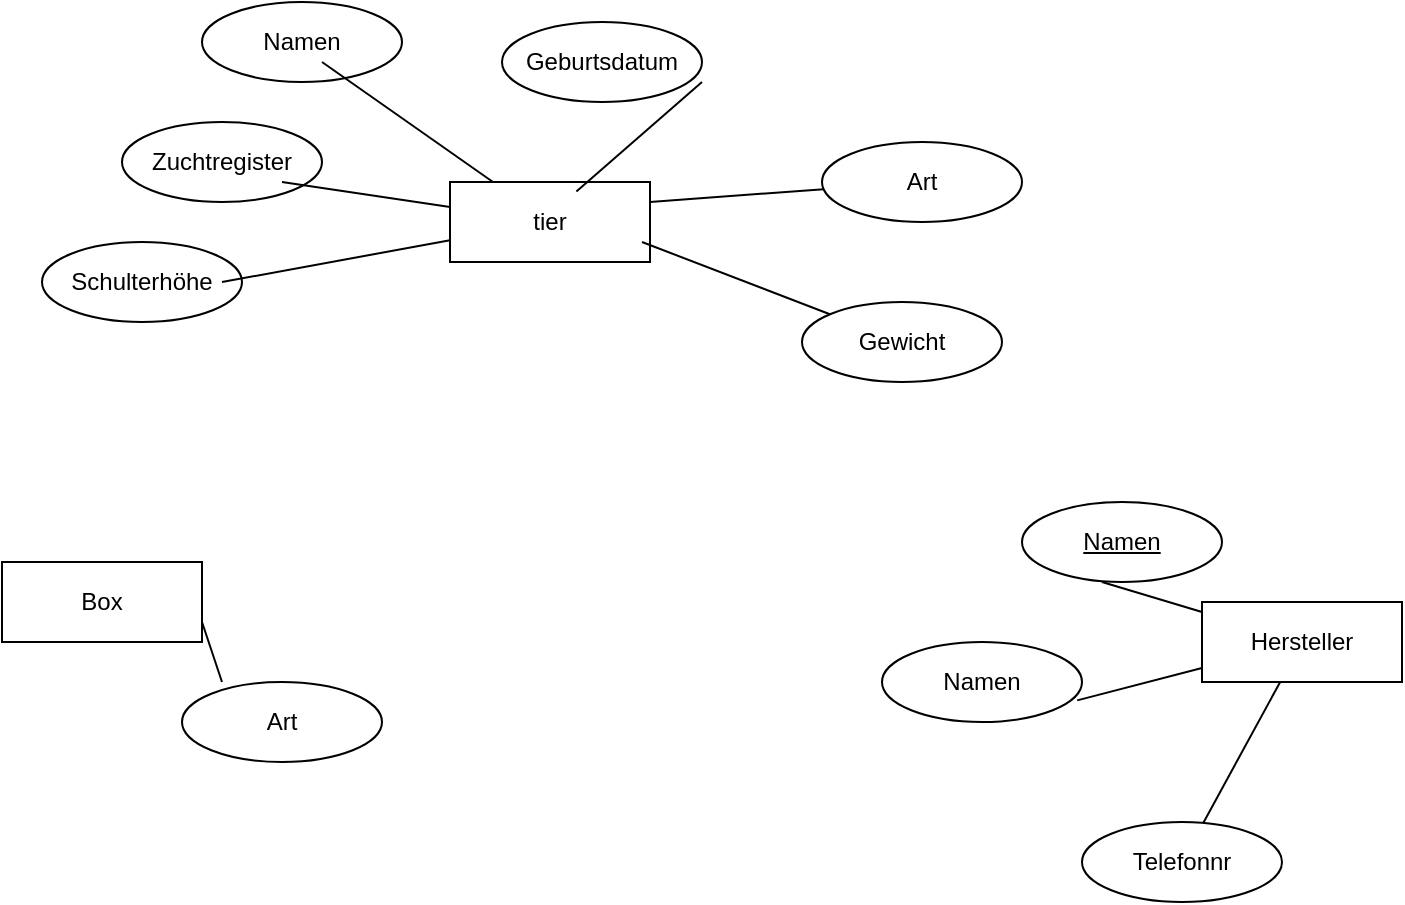 <mxfile version="24.8.0">
  <diagram name="Seite-1" id="VVzTUd8pl2ljvJQohsMs">
    <mxGraphModel dx="1042" dy="565" grid="1" gridSize="10" guides="1" tooltips="1" connect="1" arrows="1" fold="1" page="1" pageScale="1" pageWidth="827" pageHeight="1169" math="0" shadow="0">
      <root>
        <mxCell id="0" />
        <mxCell id="1" parent="0" />
        <mxCell id="_YYFCsjl2TJpTi-xhkoP-2" value="tier" style="whiteSpace=wrap;html=1;align=center;" vertex="1" parent="1">
          <mxGeometry x="314" y="150" width="100" height="40" as="geometry" />
        </mxCell>
        <mxCell id="_YYFCsjl2TJpTi-xhkoP-3" value="Geburtsdatum" style="ellipse;whiteSpace=wrap;html=1;align=center;" vertex="1" parent="1">
          <mxGeometry x="340" y="70" width="100" height="40" as="geometry" />
        </mxCell>
        <mxCell id="_YYFCsjl2TJpTi-xhkoP-4" value="Zuchtregister" style="ellipse;whiteSpace=wrap;html=1;align=center;" vertex="1" parent="1">
          <mxGeometry x="150" y="120" width="100" height="40" as="geometry" />
        </mxCell>
        <mxCell id="_YYFCsjl2TJpTi-xhkoP-8" value="Namen" style="ellipse;whiteSpace=wrap;html=1;align=center;" vertex="1" parent="1">
          <mxGeometry x="190" y="60" width="100" height="40" as="geometry" />
        </mxCell>
        <mxCell id="_YYFCsjl2TJpTi-xhkoP-10" value="Art" style="ellipse;whiteSpace=wrap;html=1;align=center;" vertex="1" parent="1">
          <mxGeometry x="500" y="130" width="100" height="40" as="geometry" />
        </mxCell>
        <mxCell id="_YYFCsjl2TJpTi-xhkoP-11" value="Schulterhöhe" style="ellipse;whiteSpace=wrap;html=1;align=center;" vertex="1" parent="1">
          <mxGeometry x="110" y="180" width="100" height="40" as="geometry" />
        </mxCell>
        <mxCell id="_YYFCsjl2TJpTi-xhkoP-12" value="Gewicht" style="ellipse;whiteSpace=wrap;html=1;align=center;" vertex="1" parent="1">
          <mxGeometry x="490" y="210" width="100" height="40" as="geometry" />
        </mxCell>
        <mxCell id="_YYFCsjl2TJpTi-xhkoP-15" value="Hersteller" style="whiteSpace=wrap;html=1;align=center;" vertex="1" parent="1">
          <mxGeometry x="690" y="360" width="100" height="40" as="geometry" />
        </mxCell>
        <mxCell id="_YYFCsjl2TJpTi-xhkoP-16" value="Namen" style="ellipse;whiteSpace=wrap;html=1;align=center;" vertex="1" parent="1">
          <mxGeometry x="530" y="380" width="100" height="40" as="geometry" />
        </mxCell>
        <mxCell id="_YYFCsjl2TJpTi-xhkoP-18" value="Namen" style="ellipse;whiteSpace=wrap;html=1;align=center;fontStyle=4;" vertex="1" parent="1">
          <mxGeometry x="600" y="310" width="100" height="40" as="geometry" />
        </mxCell>
        <mxCell id="_YYFCsjl2TJpTi-xhkoP-19" value="Telefonnr" style="ellipse;whiteSpace=wrap;html=1;align=center;" vertex="1" parent="1">
          <mxGeometry x="630" y="470" width="100" height="40" as="geometry" />
        </mxCell>
        <mxCell id="_YYFCsjl2TJpTi-xhkoP-20" value="Box" style="whiteSpace=wrap;html=1;align=center;" vertex="1" parent="1">
          <mxGeometry x="90" y="340" width="100" height="40" as="geometry" />
        </mxCell>
        <mxCell id="_YYFCsjl2TJpTi-xhkoP-21" value="Art" style="ellipse;whiteSpace=wrap;html=1;align=center;" vertex="1" parent="1">
          <mxGeometry x="180" y="400" width="100" height="40" as="geometry" />
        </mxCell>
        <mxCell id="_YYFCsjl2TJpTi-xhkoP-22" value="" style="endArrow=none;html=1;rounded=0;exitX=1;exitY=0.75;exitDx=0;exitDy=0;entryX=0.2;entryY=0;entryDx=0;entryDy=0;entryPerimeter=0;" edge="1" parent="1" source="_YYFCsjl2TJpTi-xhkoP-20" target="_YYFCsjl2TJpTi-xhkoP-21">
          <mxGeometry relative="1" as="geometry">
            <mxPoint x="330" y="390" as="sourcePoint" />
            <mxPoint x="490" y="390" as="targetPoint" />
          </mxGeometry>
        </mxCell>
        <mxCell id="_YYFCsjl2TJpTi-xhkoP-27" value="" style="endArrow=none;html=1;rounded=0;" edge="1" parent="1" source="_YYFCsjl2TJpTi-xhkoP-15">
          <mxGeometry relative="1" as="geometry">
            <mxPoint x="480" y="350" as="sourcePoint" />
            <mxPoint x="640" y="350" as="targetPoint" />
          </mxGeometry>
        </mxCell>
        <mxCell id="_YYFCsjl2TJpTi-xhkoP-28" value="" style="endArrow=none;html=1;rounded=0;exitX=0.976;exitY=0.73;exitDx=0;exitDy=0;exitPerimeter=0;" edge="1" parent="1" source="_YYFCsjl2TJpTi-xhkoP-16" target="_YYFCsjl2TJpTi-xhkoP-15">
          <mxGeometry relative="1" as="geometry">
            <mxPoint x="640" y="419.5" as="sourcePoint" />
            <mxPoint x="800" y="419.5" as="targetPoint" />
          </mxGeometry>
        </mxCell>
        <mxCell id="_YYFCsjl2TJpTi-xhkoP-29" value="" style="endArrow=none;html=1;rounded=0;" edge="1" parent="1" source="_YYFCsjl2TJpTi-xhkoP-19" target="_YYFCsjl2TJpTi-xhkoP-15">
          <mxGeometry relative="1" as="geometry">
            <mxPoint x="730" y="490" as="sourcePoint" />
            <mxPoint x="890" y="490" as="targetPoint" />
          </mxGeometry>
        </mxCell>
        <mxCell id="_YYFCsjl2TJpTi-xhkoP-30" value="" style="endArrow=none;html=1;rounded=0;" edge="1" parent="1" target="_YYFCsjl2TJpTi-xhkoP-2">
          <mxGeometry relative="1" as="geometry">
            <mxPoint x="200" y="200" as="sourcePoint" />
            <mxPoint x="360" y="200" as="targetPoint" />
          </mxGeometry>
        </mxCell>
        <mxCell id="_YYFCsjl2TJpTi-xhkoP-31" value="" style="endArrow=none;html=1;rounded=0;" edge="1" parent="1" target="_YYFCsjl2TJpTi-xhkoP-2">
          <mxGeometry relative="1" as="geometry">
            <mxPoint x="230" y="150" as="sourcePoint" />
            <mxPoint x="390" y="150" as="targetPoint" />
          </mxGeometry>
        </mxCell>
        <mxCell id="_YYFCsjl2TJpTi-xhkoP-32" value="" style="endArrow=none;html=1;rounded=0;" edge="1" parent="1" target="_YYFCsjl2TJpTi-xhkoP-2">
          <mxGeometry relative="1" as="geometry">
            <mxPoint x="250" y="90" as="sourcePoint" />
            <mxPoint x="410" y="90" as="targetPoint" />
          </mxGeometry>
        </mxCell>
        <mxCell id="_YYFCsjl2TJpTi-xhkoP-33" value="" style="endArrow=none;html=1;rounded=0;entryX=0.632;entryY=0.12;entryDx=0;entryDy=0;entryPerimeter=0;" edge="1" parent="1" target="_YYFCsjl2TJpTi-xhkoP-2">
          <mxGeometry relative="1" as="geometry">
            <mxPoint x="440" y="100" as="sourcePoint" />
            <mxPoint x="600" y="100" as="targetPoint" />
          </mxGeometry>
        </mxCell>
        <mxCell id="_YYFCsjl2TJpTi-xhkoP-34" value="" style="endArrow=none;html=1;rounded=0;" edge="1" parent="1" target="_YYFCsjl2TJpTi-xhkoP-10">
          <mxGeometry relative="1" as="geometry">
            <mxPoint x="414" y="160" as="sourcePoint" />
            <mxPoint x="504" y="160" as="targetPoint" />
          </mxGeometry>
        </mxCell>
        <mxCell id="_YYFCsjl2TJpTi-xhkoP-35" value="" style="endArrow=none;html=1;rounded=0;" edge="1" parent="1" target="_YYFCsjl2TJpTi-xhkoP-12">
          <mxGeometry relative="1" as="geometry">
            <mxPoint x="410" y="180" as="sourcePoint" />
            <mxPoint x="570" y="180" as="targetPoint" />
          </mxGeometry>
        </mxCell>
      </root>
    </mxGraphModel>
  </diagram>
</mxfile>
